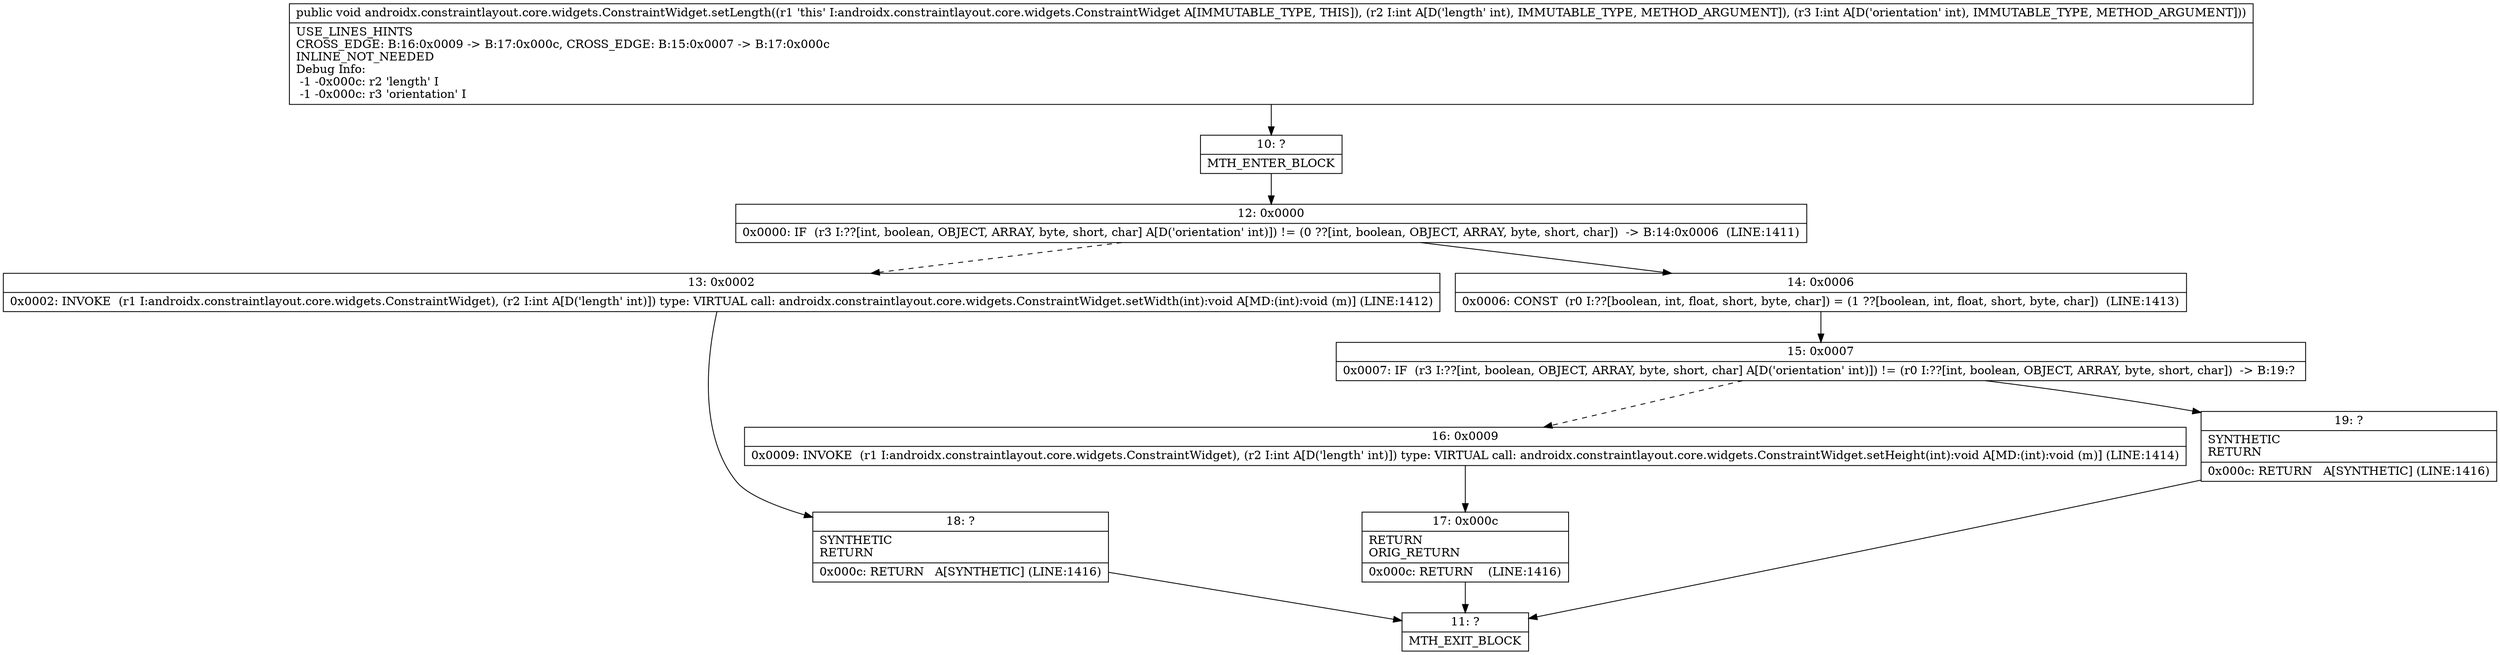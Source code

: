 digraph "CFG forandroidx.constraintlayout.core.widgets.ConstraintWidget.setLength(II)V" {
Node_10 [shape=record,label="{10\:\ ?|MTH_ENTER_BLOCK\l}"];
Node_12 [shape=record,label="{12\:\ 0x0000|0x0000: IF  (r3 I:??[int, boolean, OBJECT, ARRAY, byte, short, char] A[D('orientation' int)]) != (0 ??[int, boolean, OBJECT, ARRAY, byte, short, char])  \-\> B:14:0x0006  (LINE:1411)\l}"];
Node_13 [shape=record,label="{13\:\ 0x0002|0x0002: INVOKE  (r1 I:androidx.constraintlayout.core.widgets.ConstraintWidget), (r2 I:int A[D('length' int)]) type: VIRTUAL call: androidx.constraintlayout.core.widgets.ConstraintWidget.setWidth(int):void A[MD:(int):void (m)] (LINE:1412)\l}"];
Node_18 [shape=record,label="{18\:\ ?|SYNTHETIC\lRETURN\l|0x000c: RETURN   A[SYNTHETIC] (LINE:1416)\l}"];
Node_11 [shape=record,label="{11\:\ ?|MTH_EXIT_BLOCK\l}"];
Node_14 [shape=record,label="{14\:\ 0x0006|0x0006: CONST  (r0 I:??[boolean, int, float, short, byte, char]) = (1 ??[boolean, int, float, short, byte, char])  (LINE:1413)\l}"];
Node_15 [shape=record,label="{15\:\ 0x0007|0x0007: IF  (r3 I:??[int, boolean, OBJECT, ARRAY, byte, short, char] A[D('orientation' int)]) != (r0 I:??[int, boolean, OBJECT, ARRAY, byte, short, char])  \-\> B:19:? \l}"];
Node_16 [shape=record,label="{16\:\ 0x0009|0x0009: INVOKE  (r1 I:androidx.constraintlayout.core.widgets.ConstraintWidget), (r2 I:int A[D('length' int)]) type: VIRTUAL call: androidx.constraintlayout.core.widgets.ConstraintWidget.setHeight(int):void A[MD:(int):void (m)] (LINE:1414)\l}"];
Node_17 [shape=record,label="{17\:\ 0x000c|RETURN\lORIG_RETURN\l|0x000c: RETURN    (LINE:1416)\l}"];
Node_19 [shape=record,label="{19\:\ ?|SYNTHETIC\lRETURN\l|0x000c: RETURN   A[SYNTHETIC] (LINE:1416)\l}"];
MethodNode[shape=record,label="{public void androidx.constraintlayout.core.widgets.ConstraintWidget.setLength((r1 'this' I:androidx.constraintlayout.core.widgets.ConstraintWidget A[IMMUTABLE_TYPE, THIS]), (r2 I:int A[D('length' int), IMMUTABLE_TYPE, METHOD_ARGUMENT]), (r3 I:int A[D('orientation' int), IMMUTABLE_TYPE, METHOD_ARGUMENT]))  | USE_LINES_HINTS\lCROSS_EDGE: B:16:0x0009 \-\> B:17:0x000c, CROSS_EDGE: B:15:0x0007 \-\> B:17:0x000c\lINLINE_NOT_NEEDED\lDebug Info:\l  \-1 \-0x000c: r2 'length' I\l  \-1 \-0x000c: r3 'orientation' I\l}"];
MethodNode -> Node_10;Node_10 -> Node_12;
Node_12 -> Node_13[style=dashed];
Node_12 -> Node_14;
Node_13 -> Node_18;
Node_18 -> Node_11;
Node_14 -> Node_15;
Node_15 -> Node_16[style=dashed];
Node_15 -> Node_19;
Node_16 -> Node_17;
Node_17 -> Node_11;
Node_19 -> Node_11;
}

